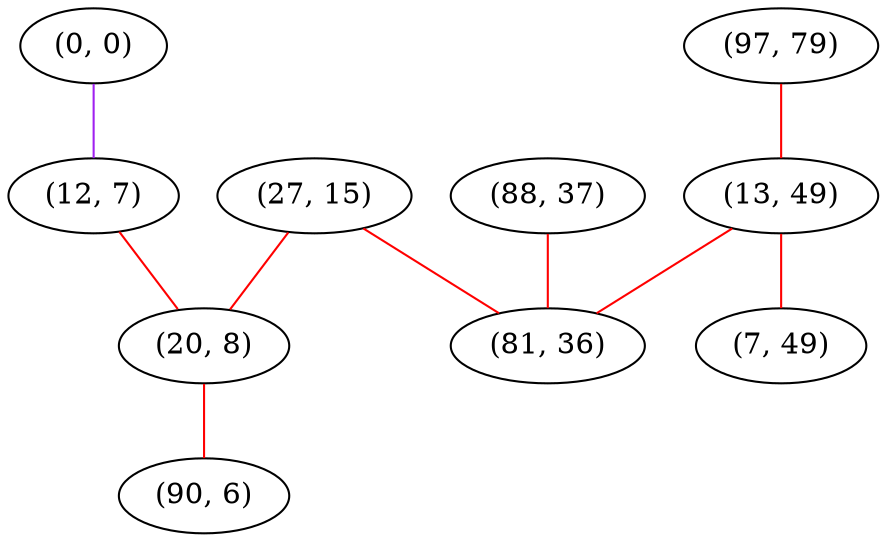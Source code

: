 graph "" {
"(0, 0)";
"(27, 15)";
"(12, 7)";
"(20, 8)";
"(88, 37)";
"(97, 79)";
"(13, 49)";
"(7, 49)";
"(90, 6)";
"(81, 36)";
"(0, 0)" -- "(12, 7)"  [color=purple, key=0, weight=4];
"(27, 15)" -- "(81, 36)"  [color=red, key=0, weight=1];
"(27, 15)" -- "(20, 8)"  [color=red, key=0, weight=1];
"(12, 7)" -- "(20, 8)"  [color=red, key=0, weight=1];
"(20, 8)" -- "(90, 6)"  [color=red, key=0, weight=1];
"(88, 37)" -- "(81, 36)"  [color=red, key=0, weight=1];
"(97, 79)" -- "(13, 49)"  [color=red, key=0, weight=1];
"(13, 49)" -- "(81, 36)"  [color=red, key=0, weight=1];
"(13, 49)" -- "(7, 49)"  [color=red, key=0, weight=1];
}
